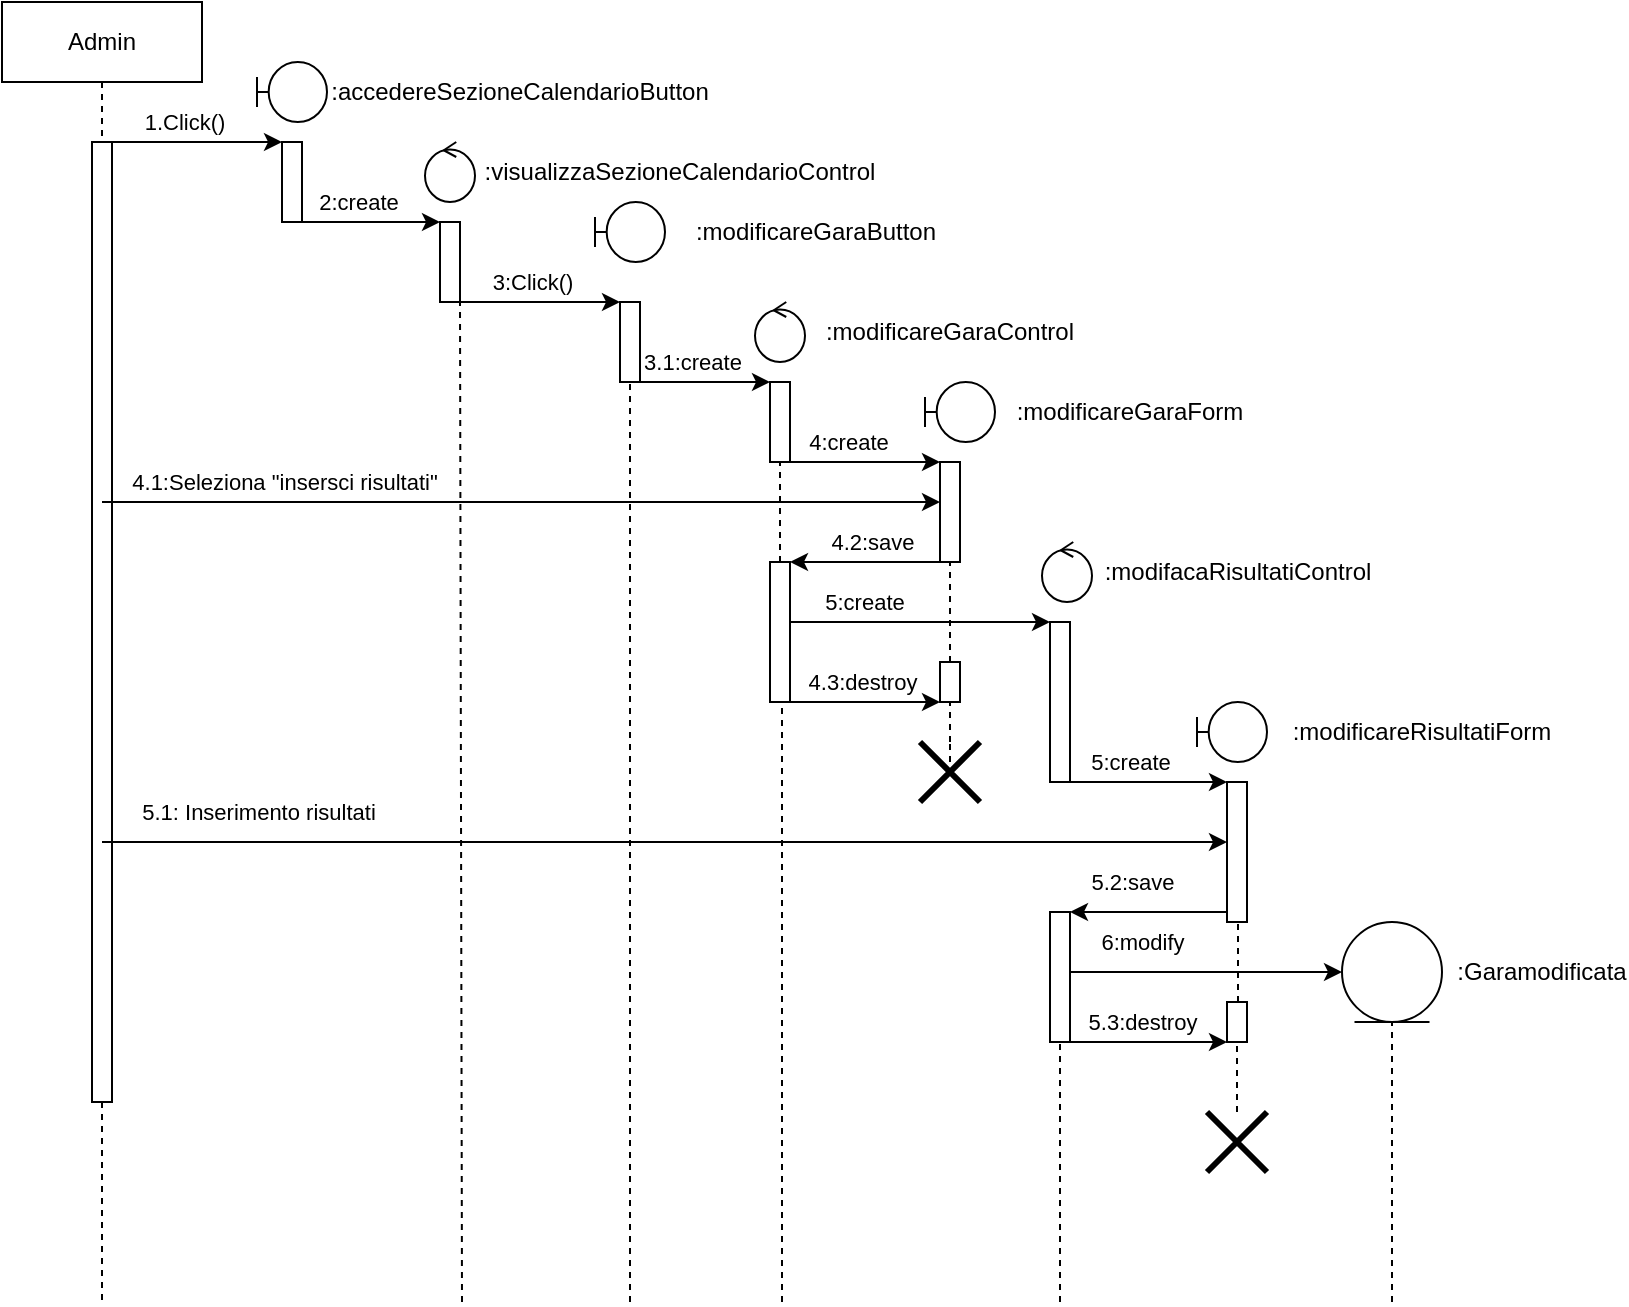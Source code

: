 <mxfile version="22.0.3" type="device">
  <diagram name="Pagina-1" id="bzBAKvZOI3X0a3ml0ed8">
    <mxGraphModel dx="1036" dy="606" grid="1" gridSize="10" guides="1" tooltips="1" connect="1" arrows="1" fold="1" page="1" pageScale="1" pageWidth="827" pageHeight="1169" math="0" shadow="0">
      <root>
        <mxCell id="0" />
        <mxCell id="1" parent="0" />
        <mxCell id="qlyrx20pTb7VL4pUrBTq-1" value="Admin" style="shape=umlLifeline;perimeter=lifelinePerimeter;whiteSpace=wrap;html=1;container=0;dropTarget=0;collapsible=0;recursiveResize=0;outlineConnect=0;portConstraint=eastwest;newEdgeStyle={&quot;edgeStyle&quot;:&quot;elbowEdgeStyle&quot;,&quot;elbow&quot;:&quot;vertical&quot;,&quot;curved&quot;:0,&quot;rounded&quot;:0};" parent="1" vertex="1">
          <mxGeometry x="30" y="30" width="100" height="650" as="geometry" />
        </mxCell>
        <mxCell id="qlyrx20pTb7VL4pUrBTq-2" value="" style="html=1;points=[];perimeter=orthogonalPerimeter;outlineConnect=0;targetShapes=umlLifeline;portConstraint=eastwest;newEdgeStyle={&quot;edgeStyle&quot;:&quot;elbowEdgeStyle&quot;,&quot;elbow&quot;:&quot;vertical&quot;,&quot;curved&quot;:0,&quot;rounded&quot;:0};" parent="qlyrx20pTb7VL4pUrBTq-1" vertex="1">
          <mxGeometry x="45" y="70" width="10" height="480" as="geometry" />
        </mxCell>
        <mxCell id="qlyrx20pTb7VL4pUrBTq-3" value="" style="edgeStyle=elbowEdgeStyle;rounded=0;orthogonalLoop=1;jettySize=auto;html=1;elbow=vertical;curved=0;" parent="1" source="qlyrx20pTb7VL4pUrBTq-5" target="qlyrx20pTb7VL4pUrBTq-10" edge="1">
          <mxGeometry relative="1" as="geometry">
            <Array as="points">
              <mxPoint x="294" y="180" />
            </Array>
          </mxGeometry>
        </mxCell>
        <mxCell id="qlyrx20pTb7VL4pUrBTq-4" value="3:Click()" style="edgeLabel;html=1;align=center;verticalAlign=middle;resizable=0;points=[];" parent="qlyrx20pTb7VL4pUrBTq-3" vertex="1" connectable="0">
          <mxGeometry x="0.235" y="-2" relative="1" as="geometry">
            <mxPoint x="-14" y="-12" as="offset" />
          </mxGeometry>
        </mxCell>
        <mxCell id="qlyrx20pTb7VL4pUrBTq-5" value="" style="html=1;points=[];perimeter=orthogonalPerimeter;outlineConnect=0;targetShapes=umlLifeline;portConstraint=eastwest;newEdgeStyle={&quot;edgeStyle&quot;:&quot;elbowEdgeStyle&quot;,&quot;elbow&quot;:&quot;vertical&quot;,&quot;curved&quot;:0,&quot;rounded&quot;:0};" parent="1" vertex="1">
          <mxGeometry x="249" y="140" width="10" height="40" as="geometry" />
        </mxCell>
        <mxCell id="qlyrx20pTb7VL4pUrBTq-6" value="" style="edgeStyle=elbowEdgeStyle;rounded=0;orthogonalLoop=1;jettySize=auto;html=1;elbow=vertical;curved=0;" parent="1" source="qlyrx20pTb7VL4pUrBTq-47" target="qlyrx20pTb7VL4pUrBTq-5" edge="1">
          <mxGeometry relative="1" as="geometry">
            <mxPoint x="210" y="180" as="sourcePoint" />
            <Array as="points">
              <mxPoint x="230" y="140" />
            </Array>
          </mxGeometry>
        </mxCell>
        <mxCell id="qlyrx20pTb7VL4pUrBTq-7" value="2:create" style="edgeLabel;html=1;align=center;verticalAlign=middle;resizable=0;points=[];" parent="qlyrx20pTb7VL4pUrBTq-6" vertex="1" connectable="0">
          <mxGeometry x="0.245" y="-5" relative="1" as="geometry">
            <mxPoint x="-15" y="-15" as="offset" />
          </mxGeometry>
        </mxCell>
        <mxCell id="qlyrx20pTb7VL4pUrBTq-8" value="" style="edgeStyle=elbowEdgeStyle;rounded=0;orthogonalLoop=1;jettySize=auto;html=1;elbow=vertical;curved=0;" parent="1" source="qlyrx20pTb7VL4pUrBTq-10" target="qlyrx20pTb7VL4pUrBTq-13" edge="1">
          <mxGeometry relative="1" as="geometry">
            <Array as="points">
              <mxPoint x="384" y="220" />
            </Array>
          </mxGeometry>
        </mxCell>
        <mxCell id="qlyrx20pTb7VL4pUrBTq-9" value="3.1:create" style="edgeLabel;html=1;align=center;verticalAlign=middle;resizable=0;points=[];" parent="qlyrx20pTb7VL4pUrBTq-8" vertex="1" connectable="0">
          <mxGeometry x="-0.372" relative="1" as="geometry">
            <mxPoint x="5" y="-10" as="offset" />
          </mxGeometry>
        </mxCell>
        <mxCell id="qlyrx20pTb7VL4pUrBTq-10" value="" style="html=1;points=[];perimeter=orthogonalPerimeter;outlineConnect=0;targetShapes=umlLifeline;portConstraint=eastwest;newEdgeStyle={&quot;edgeStyle&quot;:&quot;elbowEdgeStyle&quot;,&quot;elbow&quot;:&quot;vertical&quot;,&quot;curved&quot;:0,&quot;rounded&quot;:0};" parent="1" vertex="1">
          <mxGeometry x="339" y="180" width="10" height="40" as="geometry" />
        </mxCell>
        <mxCell id="qlyrx20pTb7VL4pUrBTq-11" value="" style="edgeStyle=elbowEdgeStyle;rounded=0;orthogonalLoop=1;jettySize=auto;html=1;elbow=horizontal;curved=0;" parent="1" source="qlyrx20pTb7VL4pUrBTq-13" target="qlyrx20pTb7VL4pUrBTq-14" edge="1">
          <mxGeometry relative="1" as="geometry">
            <Array as="points">
              <mxPoint x="464" y="260" />
            </Array>
          </mxGeometry>
        </mxCell>
        <mxCell id="qlyrx20pTb7VL4pUrBTq-12" value="4:create" style="edgeLabel;html=1;align=center;verticalAlign=middle;resizable=0;points=[];" parent="qlyrx20pTb7VL4pUrBTq-11" vertex="1" connectable="0">
          <mxGeometry x="-0.243" y="2" relative="1" as="geometry">
            <mxPoint y="-8" as="offset" />
          </mxGeometry>
        </mxCell>
        <mxCell id="qlyrx20pTb7VL4pUrBTq-13" value="" style="html=1;points=[];perimeter=orthogonalPerimeter;outlineConnect=0;targetShapes=umlLifeline;portConstraint=eastwest;newEdgeStyle={&quot;edgeStyle&quot;:&quot;elbowEdgeStyle&quot;,&quot;elbow&quot;:&quot;vertical&quot;,&quot;curved&quot;:0,&quot;rounded&quot;:0};" parent="1" vertex="1">
          <mxGeometry x="414" y="220" width="10" height="40" as="geometry" />
        </mxCell>
        <mxCell id="qlyrx20pTb7VL4pUrBTq-14" value="" style="html=1;points=[];perimeter=orthogonalPerimeter;outlineConnect=0;targetShapes=umlLifeline;portConstraint=eastwest;newEdgeStyle={&quot;edgeStyle&quot;:&quot;elbowEdgeStyle&quot;,&quot;elbow&quot;:&quot;vertical&quot;,&quot;curved&quot;:0,&quot;rounded&quot;:0};" parent="1" vertex="1">
          <mxGeometry x="499" y="260" width="10" height="50" as="geometry" />
        </mxCell>
        <mxCell id="qlyrx20pTb7VL4pUrBTq-15" value="" style="endArrow=none;dashed=1;html=1;rounded=0;" parent="1" source="qlyrx20pTb7VL4pUrBTq-21" target="qlyrx20pTb7VL4pUrBTq-13" edge="1">
          <mxGeometry width="50" height="50" relative="1" as="geometry">
            <mxPoint x="419" y="310" as="sourcePoint" />
            <mxPoint x="534" y="340" as="targetPoint" />
          </mxGeometry>
        </mxCell>
        <mxCell id="qlyrx20pTb7VL4pUrBTq-16" value="" style="endArrow=classic;html=1;rounded=0;" parent="1" source="qlyrx20pTb7VL4pUrBTq-1" target="qlyrx20pTb7VL4pUrBTq-14" edge="1">
          <mxGeometry width="50" height="50" relative="1" as="geometry">
            <mxPoint x="110" y="280" as="sourcePoint" />
            <mxPoint x="410" y="250" as="targetPoint" />
            <Array as="points">
              <mxPoint x="290" y="280" />
            </Array>
          </mxGeometry>
        </mxCell>
        <mxCell id="qlyrx20pTb7VL4pUrBTq-17" value="4.1:Seleziona &quot;insersci risultati&quot;" style="edgeLabel;html=1;align=center;verticalAlign=middle;resizable=0;points=[];" parent="qlyrx20pTb7VL4pUrBTq-16" vertex="1" connectable="0">
          <mxGeometry x="-0.543" y="1" relative="1" as="geometry">
            <mxPoint x="-5" y="-9" as="offset" />
          </mxGeometry>
        </mxCell>
        <mxCell id="qlyrx20pTb7VL4pUrBTq-18" value="" style="endArrow=none;dashed=1;html=1;rounded=0;" parent="1" target="qlyrx20pTb7VL4pUrBTq-21" edge="1">
          <mxGeometry width="50" height="50" relative="1" as="geometry">
            <mxPoint x="419" y="310" as="sourcePoint" />
            <mxPoint x="419" y="260" as="targetPoint" />
          </mxGeometry>
        </mxCell>
        <mxCell id="qlyrx20pTb7VL4pUrBTq-19" value="" style="edgeStyle=elbowEdgeStyle;rounded=0;orthogonalLoop=1;jettySize=auto;html=1;elbow=vertical;curved=0;" parent="1" source="qlyrx20pTb7VL4pUrBTq-21" target="qlyrx20pTb7VL4pUrBTq-25" edge="1">
          <mxGeometry relative="1" as="geometry">
            <Array as="points">
              <mxPoint x="464" y="380" />
            </Array>
          </mxGeometry>
        </mxCell>
        <mxCell id="qlyrx20pTb7VL4pUrBTq-20" value="4.3:destroy" style="edgeLabel;html=1;align=center;verticalAlign=middle;resizable=0;points=[];" parent="qlyrx20pTb7VL4pUrBTq-19" vertex="1" connectable="0">
          <mxGeometry x="-0.424" y="-3" relative="1" as="geometry">
            <mxPoint x="14" y="-13" as="offset" />
          </mxGeometry>
        </mxCell>
        <mxCell id="qlyrx20pTb7VL4pUrBTq-21" value="" style="html=1;points=[];perimeter=orthogonalPerimeter;outlineConnect=0;targetShapes=umlLifeline;portConstraint=eastwest;newEdgeStyle={&quot;edgeStyle&quot;:&quot;elbowEdgeStyle&quot;,&quot;elbow&quot;:&quot;vertical&quot;,&quot;curved&quot;:0,&quot;rounded&quot;:0};" parent="1" vertex="1">
          <mxGeometry x="414" y="310" width="10" height="70" as="geometry" />
        </mxCell>
        <mxCell id="qlyrx20pTb7VL4pUrBTq-22" value="" style="endArrow=classic;html=1;rounded=0;entryX=1;entryY=0;entryDx=0;entryDy=0;entryPerimeter=0;" parent="1" source="qlyrx20pTb7VL4pUrBTq-14" target="qlyrx20pTb7VL4pUrBTq-21" edge="1">
          <mxGeometry width="50" height="50" relative="1" as="geometry">
            <mxPoint x="484" y="290" as="sourcePoint" />
            <mxPoint x="534" y="240" as="targetPoint" />
          </mxGeometry>
        </mxCell>
        <mxCell id="qlyrx20pTb7VL4pUrBTq-23" value="4.2:save" style="edgeLabel;html=1;align=center;verticalAlign=middle;resizable=0;points=[];" parent="qlyrx20pTb7VL4pUrBTq-22" vertex="1" connectable="0">
          <mxGeometry x="-0.184" y="1" relative="1" as="geometry">
            <mxPoint x="-4" y="-11" as="offset" />
          </mxGeometry>
        </mxCell>
        <mxCell id="qlyrx20pTb7VL4pUrBTq-24" value="" style="endArrow=none;dashed=1;html=1;rounded=0;" parent="1" source="qlyrx20pTb7VL4pUrBTq-25" target="qlyrx20pTb7VL4pUrBTq-14" edge="1">
          <mxGeometry width="50" height="50" relative="1" as="geometry">
            <mxPoint x="504" y="340" as="sourcePoint" />
            <mxPoint x="429" y="270" as="targetPoint" />
          </mxGeometry>
        </mxCell>
        <mxCell id="qlyrx20pTb7VL4pUrBTq-25" value="" style="html=1;points=[];perimeter=orthogonalPerimeter;outlineConnect=0;targetShapes=umlLifeline;portConstraint=eastwest;newEdgeStyle={&quot;edgeStyle&quot;:&quot;elbowEdgeStyle&quot;,&quot;elbow&quot;:&quot;vertical&quot;,&quot;curved&quot;:0,&quot;rounded&quot;:0};" parent="1" vertex="1">
          <mxGeometry x="499" y="360" width="10" height="20" as="geometry" />
        </mxCell>
        <mxCell id="qlyrx20pTb7VL4pUrBTq-26" value="" style="ellipse;shape=umlEntity;whiteSpace=wrap;html=1;" parent="1" vertex="1">
          <mxGeometry x="700" y="490" width="50" height="50" as="geometry" />
        </mxCell>
        <mxCell id="qlyrx20pTb7VL4pUrBTq-27" value="" style="endArrow=classic;html=1;rounded=0;" parent="1" source="qlyrx20pTb7VL4pUrBTq-21" target="qlyrx20pTb7VL4pUrBTq-49" edge="1">
          <mxGeometry width="50" height="50" relative="1" as="geometry">
            <mxPoint x="484" y="290" as="sourcePoint" />
            <mxPoint x="540" y="340" as="targetPoint" />
            <Array as="points">
              <mxPoint x="500" y="340" />
            </Array>
          </mxGeometry>
        </mxCell>
        <mxCell id="qlyrx20pTb7VL4pUrBTq-28" value="5:create" style="edgeLabel;html=1;align=center;verticalAlign=middle;resizable=0;points=[];" parent="qlyrx20pTb7VL4pUrBTq-27" vertex="1" connectable="0">
          <mxGeometry x="-0.351" y="-1" relative="1" as="geometry">
            <mxPoint x="-5" y="-11" as="offset" />
          </mxGeometry>
        </mxCell>
        <mxCell id="qlyrx20pTb7VL4pUrBTq-29" value="" style="ellipse;shape=umlControl;whiteSpace=wrap;html=1;" parent="1" vertex="1">
          <mxGeometry x="406.5" y="180" width="25" height="30" as="geometry" />
        </mxCell>
        <mxCell id="qlyrx20pTb7VL4pUrBTq-30" value=":modificareGaraControl" style="text;html=1;strokeColor=none;fillColor=none;align=center;verticalAlign=middle;whiteSpace=wrap;rounded=0;" parent="1" vertex="1">
          <mxGeometry x="474" y="180" width="60" height="30" as="geometry" />
        </mxCell>
        <mxCell id="qlyrx20pTb7VL4pUrBTq-31" value="" style="shape=umlBoundary;whiteSpace=wrap;html=1;" parent="1" vertex="1">
          <mxGeometry x="157.5" y="60" width="35" height="30" as="geometry" />
        </mxCell>
        <mxCell id="qlyrx20pTb7VL4pUrBTq-32" value="" style="shape=umlBoundary;whiteSpace=wrap;html=1;" parent="1" vertex="1">
          <mxGeometry x="326.5" y="130" width="35" height="30" as="geometry" />
        </mxCell>
        <mxCell id="qlyrx20pTb7VL4pUrBTq-33" value="" style="shape=umlBoundary;whiteSpace=wrap;html=1;" parent="1" vertex="1">
          <mxGeometry x="491.5" y="220" width="35" height="30" as="geometry" />
        </mxCell>
        <mxCell id="qlyrx20pTb7VL4pUrBTq-34" value=":modificareGaraButton" style="text;html=1;strokeColor=none;fillColor=none;align=center;verticalAlign=middle;whiteSpace=wrap;rounded=0;" parent="1" vertex="1">
          <mxGeometry x="406.5" y="130" width="60" height="30" as="geometry" />
        </mxCell>
        <mxCell id="qlyrx20pTb7VL4pUrBTq-35" value=":modificareGaraForm" style="text;html=1;strokeColor=none;fillColor=none;align=center;verticalAlign=middle;whiteSpace=wrap;rounded=0;" parent="1" vertex="1">
          <mxGeometry x="564" y="220" width="60" height="30" as="geometry" />
        </mxCell>
        <mxCell id="qlyrx20pTb7VL4pUrBTq-36" value=":visualizzaSezioneCalendarioControl" style="text;html=1;strokeColor=none;fillColor=none;align=center;verticalAlign=middle;whiteSpace=wrap;rounded=0;" parent="1" vertex="1">
          <mxGeometry x="339" y="100" width="60" height="30" as="geometry" />
        </mxCell>
        <mxCell id="qlyrx20pTb7VL4pUrBTq-37" value="" style="endArrow=none;dashed=1;html=1;rounded=0;" parent="1" target="qlyrx20pTb7VL4pUrBTq-5" edge="1">
          <mxGeometry width="50" height="50" relative="1" as="geometry">
            <mxPoint x="260" y="680" as="sourcePoint" />
            <mxPoint x="264" y="190" as="targetPoint" />
          </mxGeometry>
        </mxCell>
        <mxCell id="qlyrx20pTb7VL4pUrBTq-38" value="" style="endArrow=none;dashed=1;html=1;rounded=0;" parent="1" target="qlyrx20pTb7VL4pUrBTq-10" edge="1">
          <mxGeometry width="50" height="50" relative="1" as="geometry">
            <mxPoint x="344" y="680" as="sourcePoint" />
            <mxPoint x="264" y="190" as="targetPoint" />
          </mxGeometry>
        </mxCell>
        <mxCell id="qlyrx20pTb7VL4pUrBTq-39" value="" style="endArrow=none;dashed=1;html=1;rounded=0;" parent="1" target="qlyrx20pTb7VL4pUrBTq-21" edge="1">
          <mxGeometry width="50" height="50" relative="1" as="geometry">
            <mxPoint x="420" y="680" as="sourcePoint" />
            <mxPoint x="274" y="200" as="targetPoint" />
          </mxGeometry>
        </mxCell>
        <mxCell id="qlyrx20pTb7VL4pUrBTq-40" value="" style="endArrow=none;dashed=1;html=1;rounded=0;" parent="1" source="qlyrx20pTb7VL4pUrBTq-43" target="qlyrx20pTb7VL4pUrBTq-25" edge="1">
          <mxGeometry width="50" height="50" relative="1" as="geometry">
            <mxPoint x="504" y="410" as="sourcePoint" />
            <mxPoint x="414" y="380" as="targetPoint" />
            <Array as="points" />
          </mxGeometry>
        </mxCell>
        <mxCell id="qlyrx20pTb7VL4pUrBTq-41" value="" style="endArrow=none;dashed=1;html=1;rounded=0;entryX=0.5;entryY=1;entryDx=0;entryDy=0;" parent="1" target="qlyrx20pTb7VL4pUrBTq-26" edge="1">
          <mxGeometry width="50" height="50" relative="1" as="geometry">
            <mxPoint x="725" y="680" as="sourcePoint" />
            <mxPoint x="589" y="400" as="targetPoint" />
            <Array as="points" />
          </mxGeometry>
        </mxCell>
        <mxCell id="qlyrx20pTb7VL4pUrBTq-42" value="" style="endArrow=none;dashed=1;html=1;rounded=0;" parent="1" target="qlyrx20pTb7VL4pUrBTq-43" edge="1">
          <mxGeometry width="50" height="50" relative="1" as="geometry">
            <mxPoint x="504" y="410" as="sourcePoint" />
            <mxPoint x="504" y="380" as="targetPoint" />
            <Array as="points">
              <mxPoint x="504" y="410" />
            </Array>
          </mxGeometry>
        </mxCell>
        <mxCell id="qlyrx20pTb7VL4pUrBTq-43" value="" style="shape=umlDestroy;whiteSpace=wrap;html=1;strokeWidth=3;targetShapes=umlLifeline;" parent="1" vertex="1">
          <mxGeometry x="489" y="400" width="30" height="30" as="geometry" />
        </mxCell>
        <mxCell id="qlyrx20pTb7VL4pUrBTq-44" value="" style="ellipse;shape=umlControl;whiteSpace=wrap;html=1;" parent="1" vertex="1">
          <mxGeometry x="241.5" y="100" width="25" height="30" as="geometry" />
        </mxCell>
        <mxCell id="qlyrx20pTb7VL4pUrBTq-45" value="" style="edgeStyle=elbowEdgeStyle;rounded=0;orthogonalLoop=1;jettySize=auto;html=1;elbow=vertical;curved=0;" parent="1" source="qlyrx20pTb7VL4pUrBTq-1" target="qlyrx20pTb7VL4pUrBTq-47" edge="1">
          <mxGeometry relative="1" as="geometry">
            <mxPoint x="80" y="215" as="sourcePoint" />
            <mxPoint x="260" y="215" as="targetPoint" />
            <Array as="points">
              <mxPoint x="150" y="100" />
            </Array>
          </mxGeometry>
        </mxCell>
        <mxCell id="qlyrx20pTb7VL4pUrBTq-46" value="1.Click()" style="edgeLabel;html=1;align=center;verticalAlign=middle;resizable=0;points=[];" parent="qlyrx20pTb7VL4pUrBTq-45" vertex="1" connectable="0">
          <mxGeometry x="0.213" y="-6" relative="1" as="geometry">
            <mxPoint x="-14" y="-16" as="offset" />
          </mxGeometry>
        </mxCell>
        <mxCell id="qlyrx20pTb7VL4pUrBTq-47" value="" style="html=1;points=[];perimeter=orthogonalPerimeter;outlineConnect=0;targetShapes=umlLifeline;portConstraint=eastwest;newEdgeStyle={&quot;edgeStyle&quot;:&quot;elbowEdgeStyle&quot;,&quot;elbow&quot;:&quot;vertical&quot;,&quot;curved&quot;:0,&quot;rounded&quot;:0};" parent="1" vertex="1">
          <mxGeometry x="170" y="100" width="10" height="40" as="geometry" />
        </mxCell>
        <mxCell id="qlyrx20pTb7VL4pUrBTq-48" value=":accedereSezioneCalendarioButton" style="text;html=1;strokeColor=none;fillColor=none;align=center;verticalAlign=middle;whiteSpace=wrap;rounded=0;" parent="1" vertex="1">
          <mxGeometry x="259" y="60" width="60" height="30" as="geometry" />
        </mxCell>
        <mxCell id="qlyrx20pTb7VL4pUrBTq-49" value="" style="html=1;points=[[0,0,0,0,5],[0,1,0,0,-5],[1,0,0,0,5],[1,1,0,0,-5]];perimeter=orthogonalPerimeter;outlineConnect=0;targetShapes=umlLifeline;portConstraint=eastwest;newEdgeStyle={&quot;curved&quot;:0,&quot;rounded&quot;:0};" parent="1" vertex="1">
          <mxGeometry x="554" y="340" width="10" height="80" as="geometry" />
        </mxCell>
        <mxCell id="qlyrx20pTb7VL4pUrBTq-50" value="" style="ellipse;shape=umlControl;whiteSpace=wrap;html=1;" parent="1" vertex="1">
          <mxGeometry x="550" y="300" width="25" height="30" as="geometry" />
        </mxCell>
        <mxCell id="qlyrx20pTb7VL4pUrBTq-51" value=":modifacaRisultatiControl" style="text;html=1;strokeColor=none;fillColor=none;align=center;verticalAlign=middle;whiteSpace=wrap;rounded=0;" parent="1" vertex="1">
          <mxGeometry x="617.5" y="300" width="60" height="30" as="geometry" />
        </mxCell>
        <mxCell id="qlyrx20pTb7VL4pUrBTq-52" value="" style="html=1;points=[[0,0,0,0,5],[0,1,0,0,-5],[1,0,0,0,5],[1,1,0,0,-5]];perimeter=orthogonalPerimeter;outlineConnect=0;targetShapes=umlLifeline;portConstraint=eastwest;newEdgeStyle={&quot;curved&quot;:0,&quot;rounded&quot;:0};" parent="1" vertex="1">
          <mxGeometry x="642.5" y="420" width="10" height="70" as="geometry" />
        </mxCell>
        <mxCell id="qlyrx20pTb7VL4pUrBTq-53" value="" style="endArrow=classic;html=1;rounded=0;" parent="1" source="qlyrx20pTb7VL4pUrBTq-49" target="qlyrx20pTb7VL4pUrBTq-52" edge="1">
          <mxGeometry width="50" height="50" relative="1" as="geometry">
            <mxPoint x="390" y="340" as="sourcePoint" />
            <mxPoint x="640" y="420" as="targetPoint" />
          </mxGeometry>
        </mxCell>
        <mxCell id="qlyrx20pTb7VL4pUrBTq-54" value="5:create" style="edgeLabel;html=1;align=center;verticalAlign=middle;resizable=0;points=[];" parent="qlyrx20pTb7VL4pUrBTq-53" vertex="1" connectable="0">
          <mxGeometry x="-0.068" relative="1" as="geometry">
            <mxPoint x="-7" y="-10" as="offset" />
          </mxGeometry>
        </mxCell>
        <mxCell id="qlyrx20pTb7VL4pUrBTq-55" value="" style="shape=umlBoundary;whiteSpace=wrap;html=1;" parent="1" vertex="1">
          <mxGeometry x="627.5" y="380" width="35" height="30" as="geometry" />
        </mxCell>
        <mxCell id="qlyrx20pTb7VL4pUrBTq-56" value=":modificareRisultatiForm" style="text;html=1;strokeColor=none;fillColor=none;align=center;verticalAlign=middle;whiteSpace=wrap;rounded=0;" parent="1" vertex="1">
          <mxGeometry x="710" y="380" width="60" height="30" as="geometry" />
        </mxCell>
        <mxCell id="qlyrx20pTb7VL4pUrBTq-57" value="" style="html=1;points=[];perimeter=orthogonalPerimeter;outlineConnect=0;targetShapes=umlLifeline;portConstraint=eastwest;newEdgeStyle={&quot;edgeStyle&quot;:&quot;elbowEdgeStyle&quot;,&quot;elbow&quot;:&quot;vertical&quot;,&quot;curved&quot;:0,&quot;rounded&quot;:0};" parent="1" vertex="1">
          <mxGeometry x="554" y="485" width="10" height="65" as="geometry" />
        </mxCell>
        <mxCell id="qlyrx20pTb7VL4pUrBTq-58" value="" style="endArrow=none;dashed=1;html=1;rounded=0;" parent="1" target="qlyrx20pTb7VL4pUrBTq-57" edge="1">
          <mxGeometry width="50" height="50" relative="1" as="geometry">
            <mxPoint x="559" y="680" as="sourcePoint" />
            <mxPoint x="414" y="375" as="targetPoint" />
          </mxGeometry>
        </mxCell>
        <mxCell id="qlyrx20pTb7VL4pUrBTq-59" value="" style="endArrow=classic;html=1;rounded=0;" parent="1" source="qlyrx20pTb7VL4pUrBTq-52" target="qlyrx20pTb7VL4pUrBTq-57" edge="1">
          <mxGeometry width="50" height="50" relative="1" as="geometry">
            <mxPoint x="390" y="340" as="sourcePoint" />
            <mxPoint x="440" y="290" as="targetPoint" />
          </mxGeometry>
        </mxCell>
        <mxCell id="qlyrx20pTb7VL4pUrBTq-60" value="5.2:save" style="edgeLabel;html=1;align=center;verticalAlign=middle;resizable=0;points=[];" parent="qlyrx20pTb7VL4pUrBTq-59" vertex="1" connectable="0">
          <mxGeometry x="0.297" y="1" relative="1" as="geometry">
            <mxPoint x="3" y="-16" as="offset" />
          </mxGeometry>
        </mxCell>
        <mxCell id="qlyrx20pTb7VL4pUrBTq-61" value="" style="endArrow=classic;html=1;rounded=0;" parent="1" source="qlyrx20pTb7VL4pUrBTq-1" target="qlyrx20pTb7VL4pUrBTq-52" edge="1">
          <mxGeometry width="50" height="50" relative="1" as="geometry">
            <mxPoint x="266.5" y="625" as="sourcePoint" />
            <mxPoint x="829.5" y="625" as="targetPoint" />
            <Array as="points">
              <mxPoint x="360" y="450" />
            </Array>
          </mxGeometry>
        </mxCell>
        <mxCell id="qlyrx20pTb7VL4pUrBTq-62" value="5.1: Inserimento risultati" style="edgeLabel;html=1;align=center;verticalAlign=middle;resizable=0;points=[];" parent="qlyrx20pTb7VL4pUrBTq-61" vertex="1" connectable="0">
          <mxGeometry x="-0.637" y="4" relative="1" as="geometry">
            <mxPoint x="-24" y="-11" as="offset" />
          </mxGeometry>
        </mxCell>
        <mxCell id="qlyrx20pTb7VL4pUrBTq-63" value="" style="endArrow=none;dashed=1;html=1;rounded=0;" parent="1" target="qlyrx20pTb7VL4pUrBTq-52" edge="1">
          <mxGeometry width="50" height="50" relative="1" as="geometry">
            <mxPoint x="648" y="530" as="sourcePoint" />
            <mxPoint x="569" y="565" as="targetPoint" />
          </mxGeometry>
        </mxCell>
        <mxCell id="qlyrx20pTb7VL4pUrBTq-64" value="" style="html=1;points=[[0,0,0,0,5],[0,1,0,0,-5],[1,0,0,0,5],[1,1,0,0,-5]];perimeter=orthogonalPerimeter;outlineConnect=0;targetShapes=umlLifeline;portConstraint=eastwest;newEdgeStyle={&quot;curved&quot;:0,&quot;rounded&quot;:0};" parent="1" vertex="1">
          <mxGeometry x="642.5" y="530" width="10" height="20" as="geometry" />
        </mxCell>
        <mxCell id="qlyrx20pTb7VL4pUrBTq-65" value="" style="endArrow=none;dashed=1;html=1;rounded=0;" parent="1" source="qlyrx20pTb7VL4pUrBTq-66" target="qlyrx20pTb7VL4pUrBTq-64" edge="1">
          <mxGeometry width="50" height="50" relative="1" as="geometry">
            <mxPoint x="648" y="600" as="sourcePoint" />
            <mxPoint x="569" y="675" as="targetPoint" />
          </mxGeometry>
        </mxCell>
        <mxCell id="qlyrx20pTb7VL4pUrBTq-66" value="" style="shape=umlDestroy;whiteSpace=wrap;html=1;strokeWidth=3;targetShapes=umlLifeline;" parent="1" vertex="1">
          <mxGeometry x="632.5" y="585" width="30" height="30" as="geometry" />
        </mxCell>
        <mxCell id="qlyrx20pTb7VL4pUrBTq-67" value="" style="endArrow=classic;html=1;rounded=0;entryX=0;entryY=0.5;entryDx=0;entryDy=0;" parent="1" source="qlyrx20pTb7VL4pUrBTq-57" target="qlyrx20pTb7VL4pUrBTq-26" edge="1">
          <mxGeometry width="50" height="50" relative="1" as="geometry">
            <mxPoint x="390" y="450" as="sourcePoint" />
            <mxPoint x="440" y="400" as="targetPoint" />
          </mxGeometry>
        </mxCell>
        <mxCell id="qlyrx20pTb7VL4pUrBTq-68" value="6:modify&lt;br&gt;" style="edgeLabel;html=1;align=center;verticalAlign=middle;resizable=0;points=[];" parent="qlyrx20pTb7VL4pUrBTq-67" vertex="1" connectable="0">
          <mxGeometry x="-0.329" y="-1" relative="1" as="geometry">
            <mxPoint x="-10" y="-16" as="offset" />
          </mxGeometry>
        </mxCell>
        <mxCell id="qlyrx20pTb7VL4pUrBTq-69" value="" style="endArrow=classic;html=1;rounded=0;" parent="1" source="qlyrx20pTb7VL4pUrBTq-57" target="qlyrx20pTb7VL4pUrBTq-64" edge="1">
          <mxGeometry width="50" height="50" relative="1" as="geometry">
            <mxPoint x="390" y="450" as="sourcePoint" />
            <mxPoint x="440" y="400" as="targetPoint" />
            <Array as="points">
              <mxPoint x="600" y="550" />
            </Array>
          </mxGeometry>
        </mxCell>
        <mxCell id="qlyrx20pTb7VL4pUrBTq-70" value="5.3:destroy" style="edgeLabel;html=1;align=center;verticalAlign=middle;resizable=0;points=[];" parent="qlyrx20pTb7VL4pUrBTq-69" vertex="1" connectable="0">
          <mxGeometry x="-0.373" y="1" relative="1" as="geometry">
            <mxPoint x="11" y="-9" as="offset" />
          </mxGeometry>
        </mxCell>
        <mxCell id="qlyrx20pTb7VL4pUrBTq-71" value=":Garamodificata" style="text;html=1;strokeColor=none;fillColor=none;align=center;verticalAlign=middle;whiteSpace=wrap;rounded=0;" parent="1" vertex="1">
          <mxGeometry x="770" y="500" width="60" height="30" as="geometry" />
        </mxCell>
      </root>
    </mxGraphModel>
  </diagram>
</mxfile>
